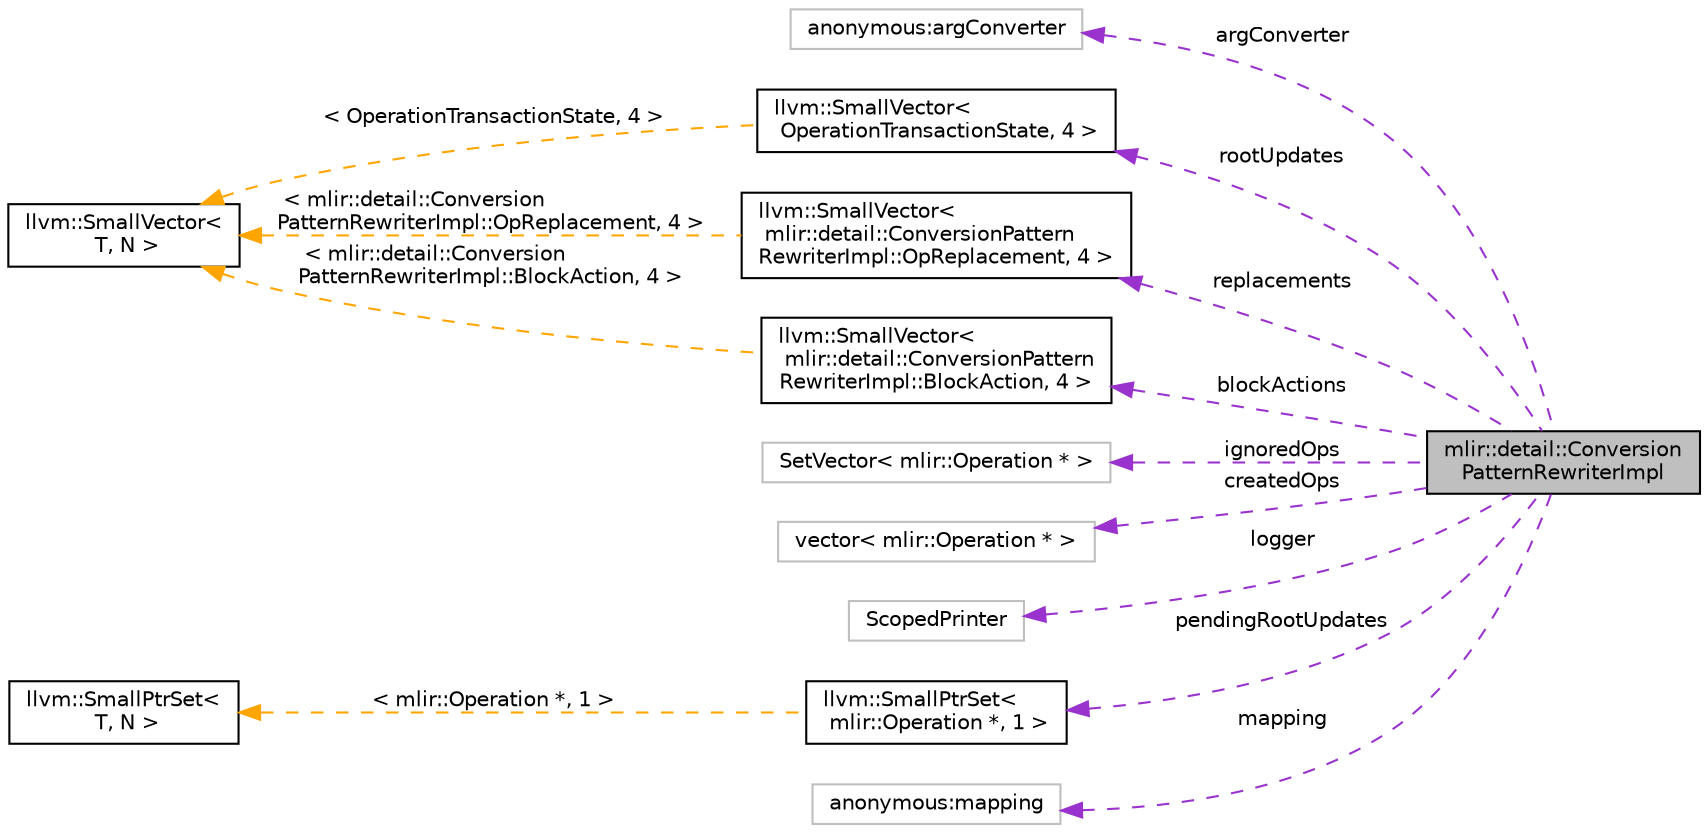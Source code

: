 digraph "mlir::detail::ConversionPatternRewriterImpl"
{
  bgcolor="transparent";
  edge [fontname="Helvetica",fontsize="10",labelfontname="Helvetica",labelfontsize="10"];
  node [fontname="Helvetica",fontsize="10",shape=record];
  rankdir="LR";
  Node1 [label="mlir::detail::Conversion\lPatternRewriterImpl",height=0.2,width=0.4,color="black", fillcolor="grey75", style="filled", fontcolor="black"];
  Node2 -> Node1 [dir="back",color="darkorchid3",fontsize="10",style="dashed",label=" argConverter" ,fontname="Helvetica"];
  Node2 [label="anonymous:argConverter",height=0.2,width=0.4,color="grey75",tooltip="This class provides a simple interface for converting the types of block arguments. "];
  Node3 -> Node1 [dir="back",color="darkorchid3",fontsize="10",style="dashed",label=" rootUpdates" ,fontname="Helvetica"];
  Node3 [label="llvm::SmallVector\<\l OperationTransactionState, 4 \>",height=0.2,width=0.4,color="black",URL="$classllvm_1_1SmallVector.html"];
  Node4 -> Node3 [dir="back",color="orange",fontsize="10",style="dashed",label=" \< OperationTransactionState, 4 \>" ,fontname="Helvetica"];
  Node4 [label="llvm::SmallVector\<\l T, N \>",height=0.2,width=0.4,color="black",URL="$classllvm_1_1SmallVector.html"];
  Node5 -> Node1 [dir="back",color="darkorchid3",fontsize="10",style="dashed",label=" ignoredOps" ,fontname="Helvetica"];
  Node5 [label="SetVector\< mlir::Operation * \>",height=0.2,width=0.4,color="grey75"];
  Node6 -> Node1 [dir="back",color="darkorchid3",fontsize="10",style="dashed",label=" createdOps" ,fontname="Helvetica"];
  Node6 [label="vector\< mlir::Operation * \>",height=0.2,width=0.4,color="grey75"];
  Node7 -> Node1 [dir="back",color="darkorchid3",fontsize="10",style="dashed",label=" replacements" ,fontname="Helvetica"];
  Node7 [label="llvm::SmallVector\<\l mlir::detail::ConversionPattern\lRewriterImpl::OpReplacement, 4 \>",height=0.2,width=0.4,color="black",URL="$classllvm_1_1SmallVector.html"];
  Node4 -> Node7 [dir="back",color="orange",fontsize="10",style="dashed",label=" \< mlir::detail::Conversion\lPatternRewriterImpl::OpReplacement, 4 \>" ,fontname="Helvetica"];
  Node8 -> Node1 [dir="back",color="darkorchid3",fontsize="10",style="dashed",label=" logger" ,fontname="Helvetica"];
  Node8 [label="ScopedPrinter",height=0.2,width=0.4,color="grey75"];
  Node9 -> Node1 [dir="back",color="darkorchid3",fontsize="10",style="dashed",label=" pendingRootUpdates" ,fontname="Helvetica"];
  Node9 [label="llvm::SmallPtrSet\<\l mlir::Operation *, 1 \>",height=0.2,width=0.4,color="black",URL="$classllvm_1_1SmallPtrSet.html"];
  Node10 -> Node9 [dir="back",color="orange",fontsize="10",style="dashed",label=" \< mlir::Operation *, 1 \>" ,fontname="Helvetica"];
  Node10 [label="llvm::SmallPtrSet\<\l T, N \>",height=0.2,width=0.4,color="black",URL="$classllvm_1_1SmallPtrSet.html"];
  Node11 -> Node1 [dir="back",color="darkorchid3",fontsize="10",style="dashed",label=" mapping" ,fontname="Helvetica"];
  Node11 [label="anonymous:mapping",height=0.2,width=0.4,color="grey75",tooltip="This class wraps a BlockAndValueMapping to provide recursive lookup functionality, i.e. "];
  Node12 -> Node1 [dir="back",color="darkorchid3",fontsize="10",style="dashed",label=" blockActions" ,fontname="Helvetica"];
  Node12 [label="llvm::SmallVector\<\l mlir::detail::ConversionPattern\lRewriterImpl::BlockAction, 4 \>",height=0.2,width=0.4,color="black",URL="$classllvm_1_1SmallVector.html"];
  Node4 -> Node12 [dir="back",color="orange",fontsize="10",style="dashed",label=" \< mlir::detail::Conversion\lPatternRewriterImpl::BlockAction, 4 \>" ,fontname="Helvetica"];
}
